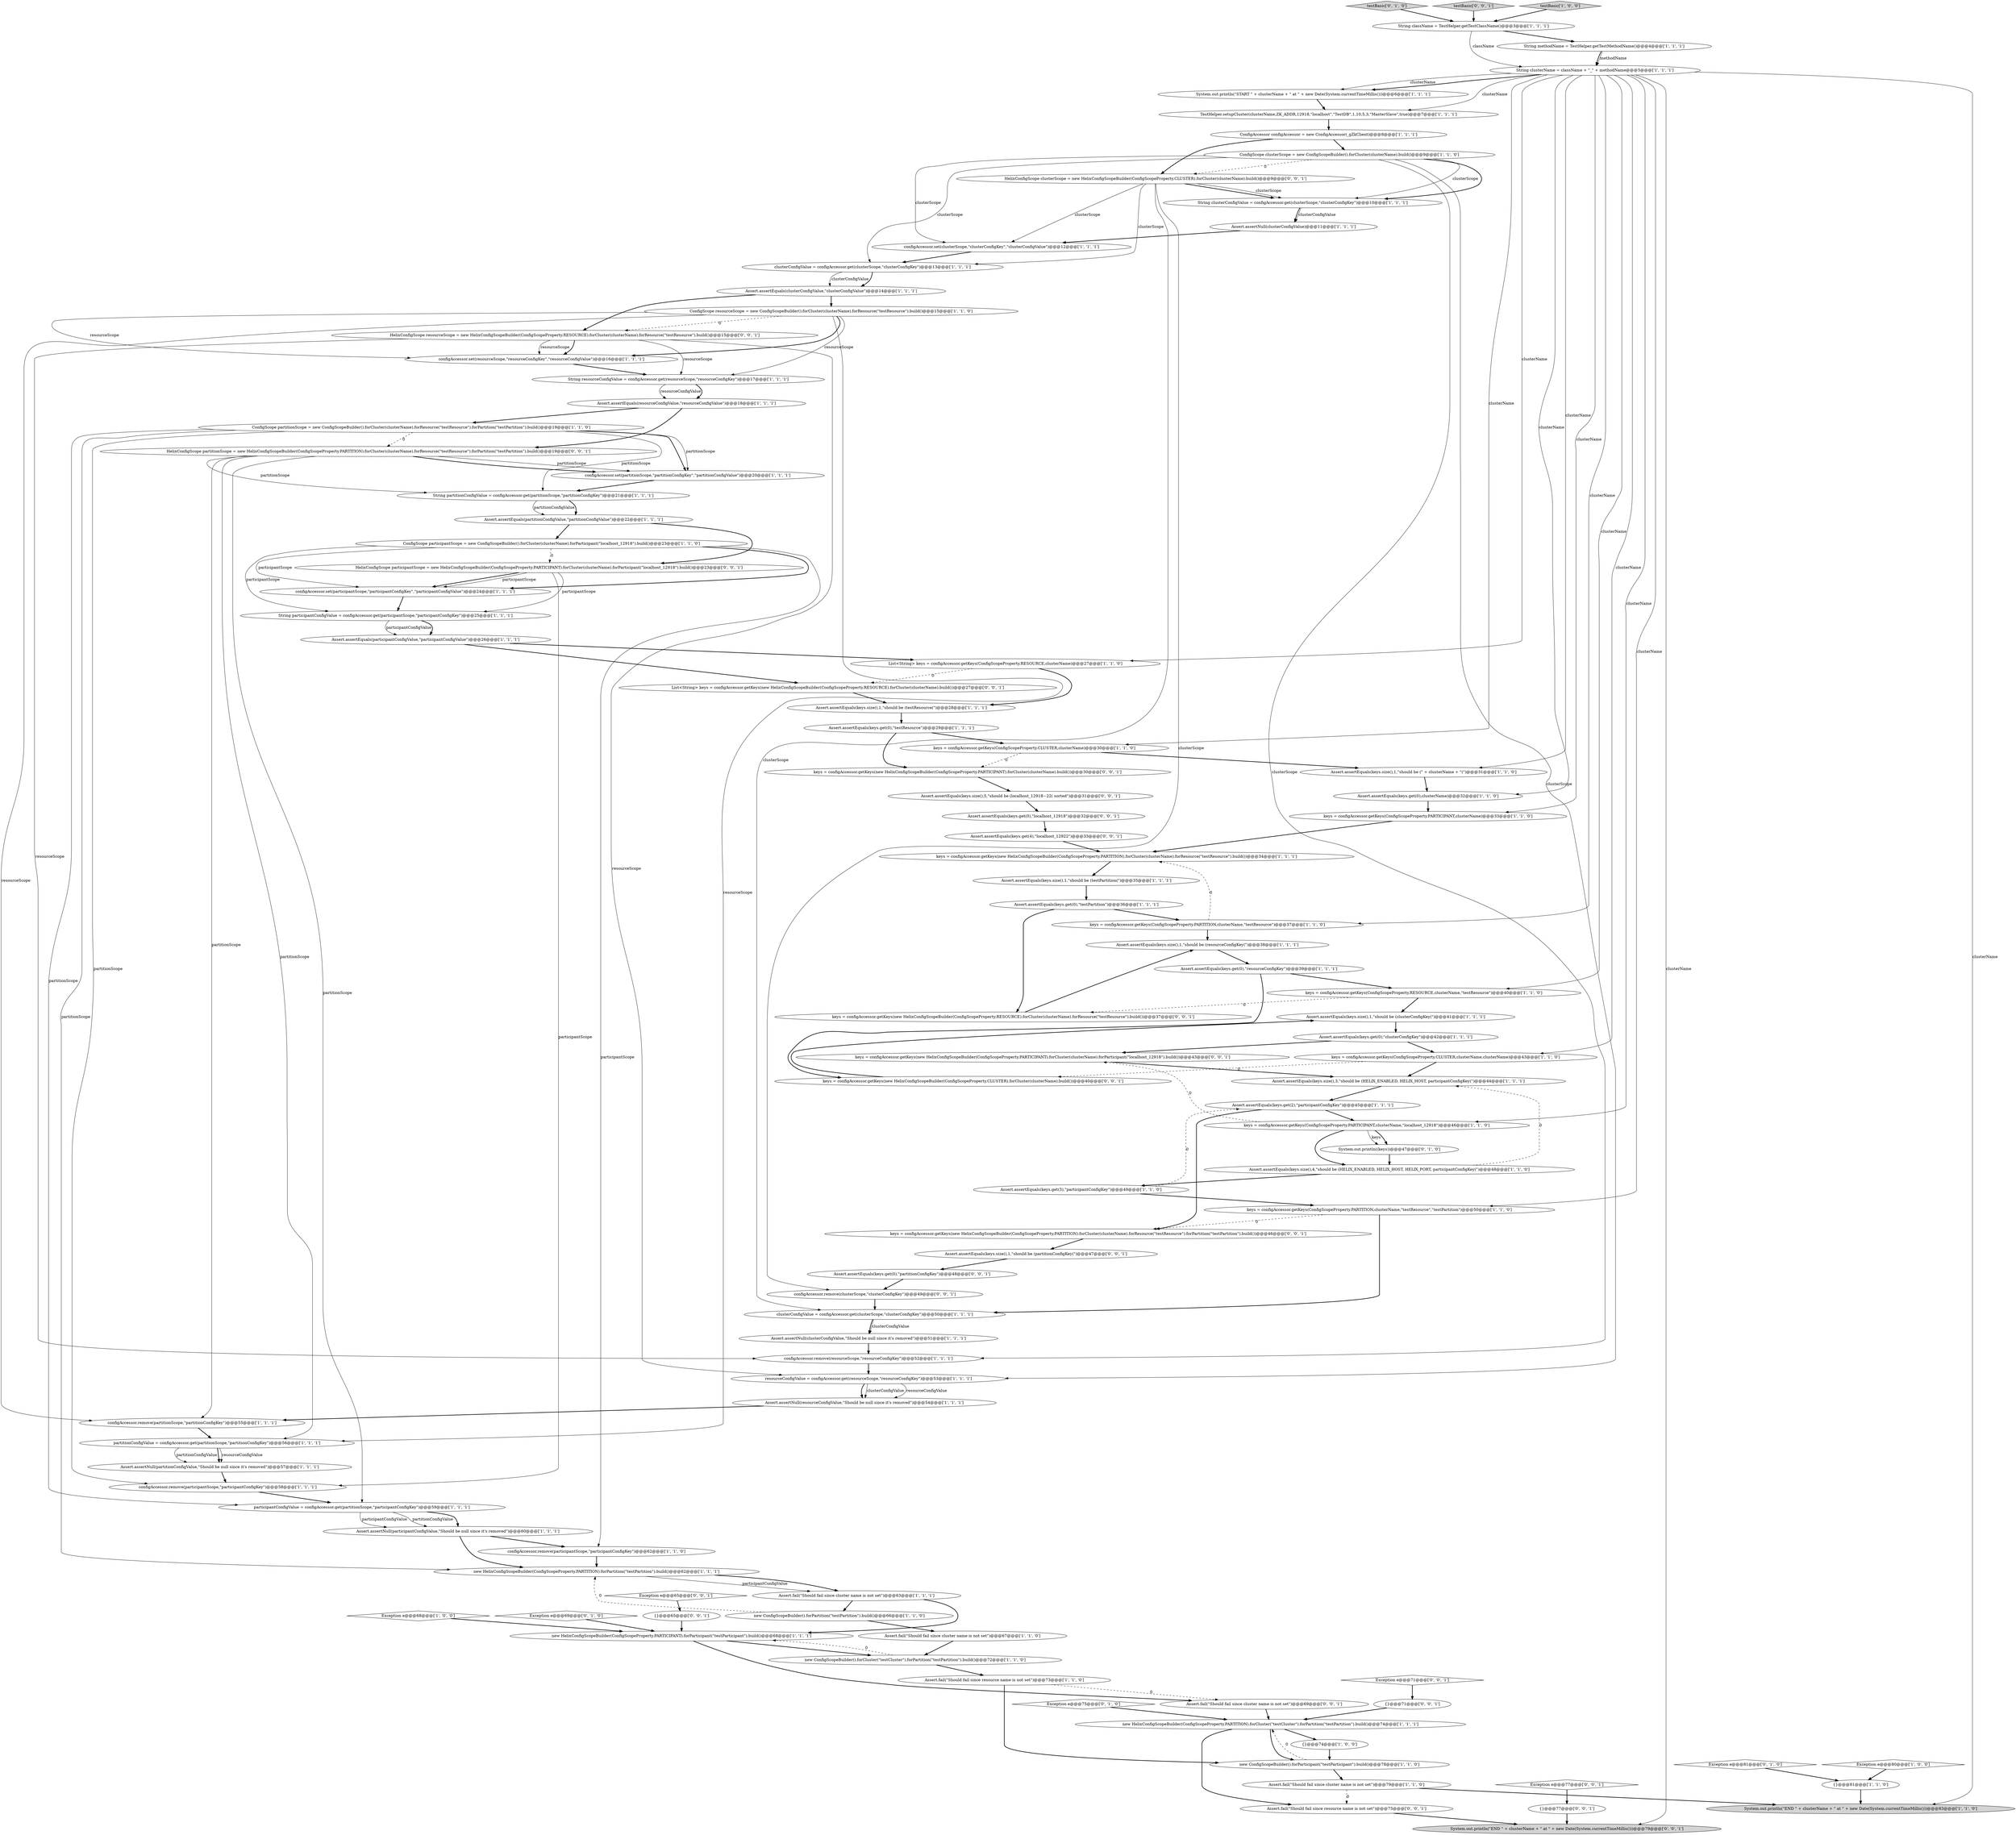 digraph {
80 [style = filled, label = "List<String> keys = configAccessor.getKeys(new HelixConfigScopeBuilder(ConfigScopeProperty.RESOURCE).forCluster(clusterName).build())@@@27@@@['0', '0', '1']", fillcolor = white, shape = ellipse image = "AAA0AAABBB3BBB"];
9 [style = filled, label = "new ConfigScopeBuilder().forParticipant(\"testParticipant\").build()@@@78@@@['1', '1', '0']", fillcolor = white, shape = ellipse image = "AAA0AAABBB1BBB"];
7 [style = filled, label = "Exception e@@@68@@@['1', '0', '0']", fillcolor = white, shape = diamond image = "AAA0AAABBB1BBB"];
54 [style = filled, label = "Assert.assertEquals(participantConfigValue,\"participantConfigValue\")@@@26@@@['1', '1', '1']", fillcolor = white, shape = ellipse image = "AAA0AAABBB1BBB"];
46 [style = filled, label = "new HelixConfigScopeBuilder(ConfigScopeProperty.PARTITION).forPartition(\"testPartition\").build()@@@62@@@['1', '1', '1']", fillcolor = white, shape = ellipse image = "AAA0AAABBB1BBB"];
85 [style = filled, label = "HelixConfigScope resourceScope = new HelixConfigScopeBuilder(ConfigScopeProperty.RESOURCE).forCluster(clusterName).forResource(\"testResource\").build()@@@15@@@['0', '0', '1']", fillcolor = white, shape = ellipse image = "AAA0AAABBB3BBB"];
52 [style = filled, label = "configAccessor.set(clusterScope,\"clusterConfigKey\",\"clusterConfigValue\")@@@12@@@['1', '1', '1']", fillcolor = white, shape = ellipse image = "AAA0AAABBB1BBB"];
82 [style = filled, label = "Assert.fail(\"Should fail since resource name is not set\")@@@75@@@['0', '0', '1']", fillcolor = white, shape = ellipse image = "AAA0AAABBB3BBB"];
76 [style = filled, label = "testBasic['0', '1', '0']", fillcolor = lightgray, shape = diamond image = "AAA0AAABBB2BBB"];
86 [style = filled, label = "Assert.assertEquals(keys.get(0),\"partitionConfigKey\")@@@48@@@['0', '0', '1']", fillcolor = white, shape = ellipse image = "AAA0AAABBB3BBB"];
10 [style = filled, label = "Assert.assertEquals(keys.get(0),\"testPartition\")@@@36@@@['1', '1', '1']", fillcolor = white, shape = ellipse image = "AAA0AAABBB1BBB"];
72 [style = filled, label = "Assert.assertEquals(clusterConfigValue,\"clusterConfigValue\")@@@14@@@['1', '1', '1']", fillcolor = white, shape = ellipse image = "AAA0AAABBB1BBB"];
98 [style = filled, label = "Assert.assertEquals(keys.get(4),\"localhost_12922\")@@@33@@@['0', '0', '1']", fillcolor = white, shape = ellipse image = "AAA0AAABBB3BBB"];
43 [style = filled, label = "resourceConfigValue = configAccessor.get(resourceScope,\"resourceConfigKey\")@@@53@@@['1', '1', '1']", fillcolor = white, shape = ellipse image = "AAA0AAABBB1BBB"];
75 [style = filled, label = "Exception e@@@69@@@['0', '1', '0']", fillcolor = white, shape = diamond image = "AAA0AAABBB2BBB"];
19 [style = filled, label = "Assert.assertNull(participantConfigValue,\"Should be null since it's removed\")@@@60@@@['1', '1', '1']", fillcolor = white, shape = ellipse image = "AAA0AAABBB1BBB"];
21 [style = filled, label = "String className = TestHelper.getTestClassName()@@@3@@@['1', '1', '1']", fillcolor = white, shape = ellipse image = "AAA0AAABBB1BBB"];
16 [style = filled, label = "String partitionConfigValue = configAccessor.get(partitionScope,\"partitionConfigKey\")@@@21@@@['1', '1', '1']", fillcolor = white, shape = ellipse image = "AAA0AAABBB1BBB"];
61 [style = filled, label = "Assert.fail(\"Should fail since cluster name is not set\")@@@63@@@['1', '1', '1']", fillcolor = white, shape = ellipse image = "AAA0AAABBB1BBB"];
5 [style = filled, label = "{}@@@81@@@['1', '1', '0']", fillcolor = white, shape = ellipse image = "AAA0AAABBB1BBB"];
2 [style = filled, label = "configAccessor.remove(partitionScope,\"partitionConfigKey\")@@@55@@@['1', '1', '1']", fillcolor = white, shape = ellipse image = "AAA0AAABBB1BBB"];
25 [style = filled, label = "Assert.assertEquals(keys.size(),1,\"should be (resourceConfigKey(\")@@@38@@@['1', '1', '1']", fillcolor = white, shape = ellipse image = "AAA0AAABBB1BBB"];
31 [style = filled, label = "configAccessor.remove(participantScope,\"participantConfigKey\")@@@58@@@['1', '1', '1']", fillcolor = white, shape = ellipse image = "AAA0AAABBB1BBB"];
56 [style = filled, label = "Assert.assertEquals(keys.size(),1,\"should be (testResource(\")@@@28@@@['1', '1', '1']", fillcolor = white, shape = ellipse image = "AAA0AAABBB1BBB"];
70 [style = filled, label = "Assert.assertEquals(keys.get(2),\"participantConfigKey\")@@@45@@@['1', '1', '1']", fillcolor = white, shape = ellipse image = "AAA0AAABBB1BBB"];
37 [style = filled, label = "participantConfigValue = configAccessor.get(partitionScope,\"participantConfigKey\")@@@59@@@['1', '1', '1']", fillcolor = white, shape = ellipse image = "AAA0AAABBB1BBB"];
1 [style = filled, label = "Assert.assertNull(resourceConfigValue,\"Should be null since it's removed\")@@@54@@@['1', '1', '1']", fillcolor = white, shape = ellipse image = "AAA0AAABBB1BBB"];
57 [style = filled, label = "keys = configAccessor.getKeys(new HelixConfigScopeBuilder(ConfigScopeProperty.PARTITION).forCluster(clusterName).forResource(\"testResource\").build())@@@34@@@['1', '1', '1']", fillcolor = white, shape = ellipse image = "AAA0AAABBB1BBB"];
99 [style = filled, label = "keys = configAccessor.getKeys(new HelixConfigScopeBuilder(ConfigScopeProperty.PARTICIPANT).forCluster(clusterName).forParticipant(\"localhost_12918\").build())@@@43@@@['0', '0', '1']", fillcolor = white, shape = ellipse image = "AAA0AAABBB3BBB"];
36 [style = filled, label = "Assert.assertEquals(keys.get(3),\"participantConfigKey\")@@@49@@@['1', '1', '0']", fillcolor = white, shape = ellipse image = "AAA0AAABBB1BBB"];
29 [style = filled, label = "configAccessor.remove(participantScope,\"participantConfigKey\")@@@62@@@['1', '1', '0']", fillcolor = white, shape = ellipse image = "AAA0AAABBB1BBB"];
44 [style = filled, label = "clusterConfigValue = configAccessor.get(clusterScope,\"clusterConfigKey\")@@@13@@@['1', '1', '1']", fillcolor = white, shape = ellipse image = "AAA0AAABBB1BBB"];
11 [style = filled, label = "Assert.assertEquals(partitionConfigValue,\"partitionConfigValue\")@@@22@@@['1', '1', '1']", fillcolor = white, shape = ellipse image = "AAA0AAABBB1BBB"];
96 [style = filled, label = "{}@@@77@@@['0', '0', '1']", fillcolor = white, shape = ellipse image = "AAA0AAABBB3BBB"];
65 [style = filled, label = "System.out.println(\"START \" + clusterName + \" at \" + new Date(System.currentTimeMillis()))@@@6@@@['1', '1', '1']", fillcolor = white, shape = ellipse image = "AAA0AAABBB1BBB"];
26 [style = filled, label = "Assert.assertEquals(keys.size(),1,\"should be (clusterConfigKey(\")@@@41@@@['1', '1', '1']", fillcolor = white, shape = ellipse image = "AAA0AAABBB1BBB"];
47 [style = filled, label = "Assert.assertNull(clusterConfigValue)@@@11@@@['1', '1', '1']", fillcolor = white, shape = ellipse image = "AAA0AAABBB1BBB"];
45 [style = filled, label = "ConfigScope partitionScope = new ConfigScopeBuilder().forCluster(clusterName).forResource(\"testResource\").forPartition(\"testPartition\").build()@@@19@@@['1', '1', '0']", fillcolor = white, shape = ellipse image = "AAA0AAABBB1BBB"];
69 [style = filled, label = "ConfigScope participantScope = new ConfigScopeBuilder().forCluster(clusterName).forParticipant(\"localhost_12918\").build()@@@23@@@['1', '1', '0']", fillcolor = white, shape = ellipse image = "AAA0AAABBB1BBB"];
92 [style = filled, label = "testBasic['0', '0', '1']", fillcolor = lightgray, shape = diamond image = "AAA0AAABBB3BBB"];
95 [style = filled, label = "Assert.fail(\"Should fail since cluster name is not set\")@@@69@@@['0', '0', '1']", fillcolor = white, shape = ellipse image = "AAA0AAABBB3BBB"];
102 [style = filled, label = "Assert.assertEquals(keys.size(),1,\"should be (partitionConfigKey(\")@@@47@@@['0', '0', '1']", fillcolor = white, shape = ellipse image = "AAA0AAABBB3BBB"];
81 [style = filled, label = "keys = configAccessor.getKeys(new HelixConfigScopeBuilder(ConfigScopeProperty.PARTICIPANT).forCluster(clusterName).build())@@@30@@@['0', '0', '1']", fillcolor = white, shape = ellipse image = "AAA0AAABBB3BBB"];
12 [style = filled, label = "{}@@@74@@@['1', '0', '0']", fillcolor = white, shape = ellipse image = "AAA0AAABBB1BBB"];
71 [style = filled, label = "Assert.assertEquals(keys.get(0),clusterName)@@@32@@@['1', '1', '0']", fillcolor = white, shape = ellipse image = "AAA0AAABBB1BBB"];
74 [style = filled, label = "keys = configAccessor.getKeys(ConfigScopeProperty.PARTICIPANT,clusterName,\"localhost_12918\")@@@46@@@['1', '1', '0']", fillcolor = white, shape = ellipse image = "AAA0AAABBB1BBB"];
32 [style = filled, label = "Assert.assertEquals(keys.size(),4,\"should be (HELIX_ENABLED, HELIX_HOST, HELIX_PORT, participantConfigKey(\")@@@48@@@['1', '1', '0']", fillcolor = white, shape = ellipse image = "AAA0AAABBB1BBB"];
66 [style = filled, label = "partitionConfigValue = configAccessor.get(partitionScope,\"partitionConfigKey\")@@@56@@@['1', '1', '1']", fillcolor = white, shape = ellipse image = "AAA0AAABBB1BBB"];
14 [style = filled, label = "Assert.assertEquals(keys.get(0),\"resourceConfigKey\")@@@39@@@['1', '1', '1']", fillcolor = white, shape = ellipse image = "AAA0AAABBB1BBB"];
39 [style = filled, label = "new ConfigScopeBuilder().forCluster(\"testCluster\").forPartition(\"testPartition\").build()@@@72@@@['1', '1', '0']", fillcolor = white, shape = ellipse image = "AAA0AAABBB1BBB"];
79 [style = filled, label = "Exception e@@@75@@@['0', '1', '0']", fillcolor = white, shape = diamond image = "AAA0AAABBB2BBB"];
34 [style = filled, label = "String resourceConfigValue = configAccessor.get(resourceScope,\"resourceConfigKey\")@@@17@@@['1', '1', '1']", fillcolor = white, shape = ellipse image = "AAA0AAABBB1BBB"];
97 [style = filled, label = "HelixConfigScope partitionScope = new HelixConfigScopeBuilder(ConfigScopeProperty.PARTITION).forCluster(clusterName).forResource(\"testResource\").forPartition(\"testPartition\").build()@@@19@@@['0', '0', '1']", fillcolor = white, shape = ellipse image = "AAA0AAABBB3BBB"];
6 [style = filled, label = "String participantConfigValue = configAccessor.get(participantScope,\"participantConfigKey\")@@@25@@@['1', '1', '1']", fillcolor = white, shape = ellipse image = "AAA0AAABBB1BBB"];
51 [style = filled, label = "configAccessor.set(participantScope,\"participantConfigKey\",\"participantConfigValue\")@@@24@@@['1', '1', '1']", fillcolor = white, shape = ellipse image = "AAA0AAABBB1BBB"];
60 [style = filled, label = "new HelixConfigScopeBuilder(ConfigScopeProperty.PARTICIPANT).forParticipant(\"testParticipant\").build()@@@68@@@['1', '1', '1']", fillcolor = white, shape = ellipse image = "AAA0AAABBB1BBB"];
17 [style = filled, label = "Assert.fail(\"Should fail since cluster name is not set\")@@@79@@@['1', '1', '0']", fillcolor = white, shape = ellipse image = "AAA0AAABBB1BBB"];
27 [style = filled, label = "Assert.fail(\"Should fail since resource name is not set\")@@@73@@@['1', '1', '0']", fillcolor = white, shape = ellipse image = "AAA0AAABBB1BBB"];
63 [style = filled, label = "clusterConfigValue = configAccessor.get(clusterScope,\"clusterConfigKey\")@@@50@@@['1', '1', '1']", fillcolor = white, shape = ellipse image = "AAA0AAABBB1BBB"];
105 [style = filled, label = "{}@@@65@@@['0', '0', '1']", fillcolor = white, shape = ellipse image = "AAA0AAABBB3BBB"];
83 [style = filled, label = "System.out.println(\"END \" + clusterName + \" at \" + new Date(System.currentTimeMillis()))@@@79@@@['0', '0', '1']", fillcolor = lightgray, shape = ellipse image = "AAA0AAABBB3BBB"];
55 [style = filled, label = "Assert.assertNull(clusterConfigValue,\"Should be null since it's removed\")@@@51@@@['1', '1', '1']", fillcolor = white, shape = ellipse image = "AAA0AAABBB1BBB"];
20 [style = filled, label = "Assert.assertEquals(keys.size(),1,\"should be (testPartition(\")@@@35@@@['1', '1', '1']", fillcolor = white, shape = ellipse image = "AAA0AAABBB1BBB"];
40 [style = filled, label = "String clusterName = className + \"_\" + methodName@@@5@@@['1', '1', '1']", fillcolor = white, shape = ellipse image = "AAA0AAABBB1BBB"];
77 [style = filled, label = "Exception e@@@81@@@['0', '1', '0']", fillcolor = white, shape = diamond image = "AAA0AAABBB2BBB"];
48 [style = filled, label = "keys = configAccessor.getKeys(ConfigScopeProperty.CLUSTER,clusterName)@@@30@@@['1', '1', '0']", fillcolor = white, shape = ellipse image = "AAA0AAABBB1BBB"];
8 [style = filled, label = "keys = configAccessor.getKeys(ConfigScopeProperty.RESOURCE,clusterName,\"testResource\")@@@40@@@['1', '1', '0']", fillcolor = white, shape = ellipse image = "AAA0AAABBB1BBB"];
4 [style = filled, label = "keys = configAccessor.getKeys(ConfigScopeProperty.PARTITION,clusterName,\"testResource\")@@@37@@@['1', '1', '0']", fillcolor = white, shape = ellipse image = "AAA0AAABBB1BBB"];
13 [style = filled, label = "String methodName = TestHelper.getTestMethodName()@@@4@@@['1', '1', '1']", fillcolor = white, shape = ellipse image = "AAA0AAABBB1BBB"];
35 [style = filled, label = "keys = configAccessor.getKeys(ConfigScopeProperty.PARTITION,clusterName,\"testResource\",\"testPartition\")@@@50@@@['1', '1', '0']", fillcolor = white, shape = ellipse image = "AAA0AAABBB1BBB"];
38 [style = filled, label = "new ConfigScopeBuilder().forPartition(\"testPartition\").build()@@@66@@@['1', '1', '0']", fillcolor = white, shape = ellipse image = "AAA0AAABBB1BBB"];
68 [style = filled, label = "configAccessor.set(resourceScope,\"resourceConfigKey\",\"resourceConfigValue\")@@@16@@@['1', '1', '1']", fillcolor = white, shape = ellipse image = "AAA0AAABBB1BBB"];
18 [style = filled, label = "keys = configAccessor.getKeys(ConfigScopeProperty.PARTICIPANT,clusterName)@@@33@@@['1', '1', '0']", fillcolor = white, shape = ellipse image = "AAA0AAABBB1BBB"];
91 [style = filled, label = "{}@@@71@@@['0', '0', '1']", fillcolor = white, shape = ellipse image = "AAA0AAABBB3BBB"];
0 [style = filled, label = "ConfigAccessor configAccessor = new ConfigAccessor(_gZkClient)@@@8@@@['1', '1', '1']", fillcolor = white, shape = ellipse image = "AAA0AAABBB1BBB"];
15 [style = filled, label = "Assert.assertEquals(keys.size(),3,\"should be (HELIX_ENABLED, HELIX_HOST, participantConfigKey(\")@@@44@@@['1', '1', '1']", fillcolor = white, shape = ellipse image = "AAA0AAABBB1BBB"];
90 [style = filled, label = "HelixConfigScope clusterScope = new HelixConfigScopeBuilder(ConfigScopeProperty.CLUSTER).forCluster(clusterName).build()@@@9@@@['0', '0', '1']", fillcolor = white, shape = ellipse image = "AAA0AAABBB3BBB"];
50 [style = filled, label = "Assert.assertEquals(keys.get(0),\"testResource\")@@@29@@@['1', '1', '1']", fillcolor = white, shape = ellipse image = "AAA0AAABBB1BBB"];
62 [style = filled, label = "Assert.assertEquals(resourceConfigValue,\"resourceConfigValue\")@@@18@@@['1', '1', '1']", fillcolor = white, shape = ellipse image = "AAA0AAABBB1BBB"];
104 [style = filled, label = "Assert.assertEquals(keys.get(0),\"localhost_12918\")@@@32@@@['0', '0', '1']", fillcolor = white, shape = ellipse image = "AAA0AAABBB3BBB"];
3 [style = filled, label = "Exception e@@@80@@@['1', '0', '0']", fillcolor = white, shape = diamond image = "AAA0AAABBB1BBB"];
64 [style = filled, label = "configAccessor.remove(resourceScope,\"resourceConfigKey\")@@@52@@@['1', '1', '1']", fillcolor = white, shape = ellipse image = "AAA0AAABBB1BBB"];
30 [style = filled, label = "ConfigScope clusterScope = new ConfigScopeBuilder().forCluster(clusterName).build()@@@9@@@['1', '1', '0']", fillcolor = white, shape = ellipse image = "AAA0AAABBB1BBB"];
49 [style = filled, label = "new HelixConfigScopeBuilder(ConfigScopeProperty.PARTITION).forCluster(\"testCluster\").forPartition(\"testPartition\").build()@@@74@@@['1', '1', '1']", fillcolor = white, shape = ellipse image = "AAA0AAABBB1BBB"];
53 [style = filled, label = "Assert.assertNull(partitionConfigValue,\"Should be null since it's removed\")@@@57@@@['1', '1', '1']", fillcolor = white, shape = ellipse image = "AAA0AAABBB1BBB"];
89 [style = filled, label = "HelixConfigScope participantScope = new HelixConfigScopeBuilder(ConfigScopeProperty.PARTICIPANT).forCluster(clusterName).forParticipant(\"localhost_12918\").build()@@@23@@@['0', '0', '1']", fillcolor = white, shape = ellipse image = "AAA0AAABBB3BBB"];
103 [style = filled, label = "configAccessor.remove(clusterScope,\"clusterConfigKey\")@@@49@@@['0', '0', '1']", fillcolor = white, shape = ellipse image = "AAA0AAABBB3BBB"];
28 [style = filled, label = "System.out.println(\"END \" + clusterName + \" at \" + new Date(System.currentTimeMillis()))@@@83@@@['1', '1', '0']", fillcolor = lightgray, shape = ellipse image = "AAA0AAABBB1BBB"];
88 [style = filled, label = "Exception e@@@65@@@['0', '0', '1']", fillcolor = white, shape = diamond image = "AAA0AAABBB3BBB"];
67 [style = filled, label = "TestHelper.setupCluster(clusterName,ZK_ADDR,12918,\"localhost\",\"TestDB\",1,10,5,3,\"MasterSlave\",true)@@@7@@@['1', '1', '1']", fillcolor = white, shape = ellipse image = "AAA0AAABBB1BBB"];
101 [style = filled, label = "Exception e@@@77@@@['0', '0', '1']", fillcolor = white, shape = diamond image = "AAA0AAABBB3BBB"];
22 [style = filled, label = "configAccessor.set(partitionScope,\"partitionConfigKey\",\"partitionConfigValue\")@@@20@@@['1', '1', '1']", fillcolor = white, shape = ellipse image = "AAA0AAABBB1BBB"];
33 [style = filled, label = "testBasic['1', '0', '0']", fillcolor = lightgray, shape = diamond image = "AAA0AAABBB1BBB"];
87 [style = filled, label = "Exception e@@@71@@@['0', '0', '1']", fillcolor = white, shape = diamond image = "AAA0AAABBB3BBB"];
93 [style = filled, label = "keys = configAccessor.getKeys(new HelixConfigScopeBuilder(ConfigScopeProperty.PARTITION).forCluster(clusterName).forResource(\"testResource\").forPartition(\"testPartition\").build())@@@46@@@['0', '0', '1']", fillcolor = white, shape = ellipse image = "AAA0AAABBB3BBB"];
100 [style = filled, label = "Assert.assertEquals(keys.size(),5,\"should be (localhost_12918~22( sorted\")@@@31@@@['0', '0', '1']", fillcolor = white, shape = ellipse image = "AAA0AAABBB3BBB"];
78 [style = filled, label = "System.out.println((keys))@@@47@@@['0', '1', '0']", fillcolor = white, shape = ellipse image = "AAA1AAABBB2BBB"];
94 [style = filled, label = "keys = configAccessor.getKeys(new HelixConfigScopeBuilder(ConfigScopeProperty.CLUSTER).forCluster(clusterName).build())@@@40@@@['0', '0', '1']", fillcolor = white, shape = ellipse image = "AAA0AAABBB3BBB"];
24 [style = filled, label = "String clusterConfigValue = configAccessor.get(clusterScope,\"clusterConfigKey\")@@@10@@@['1', '1', '1']", fillcolor = white, shape = ellipse image = "AAA0AAABBB1BBB"];
23 [style = filled, label = "List<String> keys = configAccessor.getKeys(ConfigScopeProperty.RESOURCE,clusterName)@@@27@@@['1', '1', '0']", fillcolor = white, shape = ellipse image = "AAA0AAABBB1BBB"];
84 [style = filled, label = "keys = configAccessor.getKeys(new HelixConfigScopeBuilder(ConfigScopeProperty.RESOURCE).forCluster(clusterName).forResource(\"testResource\").build())@@@37@@@['0', '0', '1']", fillcolor = white, shape = ellipse image = "AAA0AAABBB3BBB"];
58 [style = filled, label = "keys = configAccessor.getKeys(ConfigScopeProperty.CLUSTER,clusterName,clusterName)@@@43@@@['1', '1', '0']", fillcolor = white, shape = ellipse image = "AAA0AAABBB1BBB"];
42 [style = filled, label = "ConfigScope resourceScope = new ConfigScopeBuilder().forCluster(clusterName).forResource(\"testResource\").build()@@@15@@@['1', '1', '0']", fillcolor = white, shape = ellipse image = "AAA0AAABBB1BBB"];
41 [style = filled, label = "Assert.assertEquals(keys.get(0),\"clusterConfigKey\")@@@42@@@['1', '1', '1']", fillcolor = white, shape = ellipse image = "AAA0AAABBB1BBB"];
59 [style = filled, label = "Assert.assertEquals(keys.size(),1,\"should be (\" + clusterName + \"(\")@@@31@@@['1', '1', '0']", fillcolor = white, shape = ellipse image = "AAA0AAABBB1BBB"];
73 [style = filled, label = "Assert.fail(\"Should fail since cluster name is not set\")@@@67@@@['1', '1', '0']", fillcolor = white, shape = ellipse image = "AAA0AAABBB1BBB"];
30->64 [style = solid, label="clusterScope"];
97->22 [style = bold, label=""];
96->83 [style = bold, label=""];
24->47 [style = bold, label=""];
20->10 [style = bold, label=""];
40->18 [style = solid, label="clusterName"];
85->43 [style = solid, label="resourceScope"];
40->67 [style = solid, label="clusterName"];
81->100 [style = bold, label=""];
11->89 [style = bold, label=""];
100->104 [style = bold, label=""];
104->98 [style = bold, label=""];
34->62 [style = solid, label="resourceConfigValue"];
39->27 [style = bold, label=""];
41->99 [style = bold, label=""];
6->54 [style = solid, label="participantConfigValue"];
52->44 [style = bold, label=""];
51->6 [style = bold, label=""];
75->60 [style = bold, label=""];
32->15 [style = dashed, label="0"];
97->2 [style = solid, label="partitionScope"];
53->31 [style = bold, label=""];
42->34 [style = solid, label="resourceScope"];
33->21 [style = bold, label=""];
65->67 [style = bold, label=""];
24->47 [style = solid, label="clusterConfigValue"];
37->19 [style = bold, label=""];
19->29 [style = bold, label=""];
97->16 [style = solid, label="partitionScope"];
63->55 [style = bold, label=""];
11->69 [style = bold, label=""];
9->17 [style = bold, label=""];
0->90 [style = bold, label=""];
40->48 [style = solid, label="clusterName"];
89->51 [style = bold, label=""];
14->94 [style = bold, label=""];
70->93 [style = bold, label=""];
14->8 [style = bold, label=""];
101->96 [style = bold, label=""];
38->73 [style = bold, label=""];
66->53 [style = bold, label=""];
35->93 [style = dashed, label="0"];
74->99 [style = dashed, label="0"];
72->85 [style = bold, label=""];
97->22 [style = solid, label="partitionScope"];
5->28 [style = bold, label=""];
74->32 [style = bold, label=""];
19->46 [style = bold, label=""];
17->82 [style = dashed, label="0"];
23->56 [style = bold, label=""];
94->26 [style = bold, label=""];
36->35 [style = bold, label=""];
1->2 [style = bold, label=""];
69->51 [style = solid, label="participantScope"];
16->11 [style = solid, label="partitionConfigValue"];
89->51 [style = solid, label="participantScope"];
39->60 [style = dashed, label="0"];
49->9 [style = bold, label=""];
60->39 [style = bold, label=""];
89->6 [style = solid, label="participantScope"];
64->43 [style = bold, label=""];
41->58 [style = bold, label=""];
69->6 [style = solid, label="participantScope"];
40->83 [style = solid, label="clusterName"];
42->68 [style = solid, label="resourceScope"];
31->37 [style = bold, label=""];
74->78 [style = solid, label="keys"];
69->29 [style = solid, label="participantScope"];
35->63 [style = bold, label=""];
68->34 [style = bold, label=""];
8->26 [style = bold, label=""];
90->24 [style = bold, label=""];
30->44 [style = solid, label="clusterScope"];
86->103 [style = bold, label=""];
23->80 [style = dashed, label="0"];
25->14 [style = bold, label=""];
79->49 [style = bold, label=""];
61->60 [style = bold, label=""];
89->31 [style = solid, label="participantScope"];
84->25 [style = bold, label=""];
69->51 [style = bold, label=""];
58->94 [style = dashed, label="0"];
71->18 [style = bold, label=""];
40->59 [style = solid, label="clusterName"];
40->65 [style = solid, label="clusterName"];
42->68 [style = bold, label=""];
91->49 [style = bold, label=""];
12->9 [style = bold, label=""];
13->40 [style = solid, label="methodName"];
30->43 [style = solid, label="clusterScope"];
45->46 [style = solid, label="partitionScope"];
10->4 [style = bold, label=""];
8->84 [style = dashed, label="0"];
50->81 [style = bold, label=""];
85->68 [style = bold, label=""];
30->24 [style = solid, label="clusterScope"];
55->64 [style = bold, label=""];
43->1 [style = bold, label=""];
30->52 [style = solid, label="clusterScope"];
6->54 [style = bold, label=""];
48->81 [style = dashed, label="0"];
66->53 [style = solid, label="resourceConfigValue"];
99->15 [style = bold, label=""];
26->41 [style = bold, label=""];
40->8 [style = solid, label="clusterName"];
54->80 [style = bold, label=""];
82->83 [style = bold, label=""];
43->1 [style = solid, label="clusterConfigValue"];
9->49 [style = dashed, label="0"];
59->71 [style = bold, label=""];
90->103 [style = solid, label="clusterScope"];
93->102 [style = bold, label=""];
21->13 [style = bold, label=""];
98->57 [style = bold, label=""];
60->95 [style = bold, label=""];
57->20 [style = bold, label=""];
42->85 [style = dashed, label="0"];
40->58 [style = solid, label="clusterName"];
95->49 [style = bold, label=""];
74->78 [style = bold, label=""];
103->63 [style = bold, label=""];
15->70 [style = bold, label=""];
67->0 [style = bold, label=""];
4->25 [style = bold, label=""];
22->16 [style = bold, label=""];
44->72 [style = solid, label="clusterConfigValue"];
44->72 [style = bold, label=""];
27->9 [style = bold, label=""];
73->39 [style = bold, label=""];
45->16 [style = solid, label="partitionScope"];
30->90 [style = dashed, label="0"];
69->89 [style = dashed, label="0"];
76->21 [style = bold, label=""];
92->21 [style = bold, label=""];
46->61 [style = solid, label="participantConfigValue"];
45->37 [style = solid, label="partitionScope"];
43->1 [style = solid, label="resourceConfigValue"];
36->70 [style = dashed, label="0"];
48->59 [style = bold, label=""];
40->4 [style = solid, label="clusterName"];
88->105 [style = bold, label=""];
47->52 [style = bold, label=""];
70->74 [style = bold, label=""];
45->31 [style = solid, label="partitionScope"];
37->19 [style = solid, label="participantConfigValue"];
85->34 [style = solid, label="resourceScope"];
63->55 [style = solid, label="clusterConfigValue"];
45->22 [style = bold, label=""];
0->30 [style = bold, label=""];
105->60 [style = bold, label=""];
46->61 [style = bold, label=""];
40->65 [style = bold, label=""];
16->11 [style = bold, label=""];
40->74 [style = solid, label="clusterName"];
90->44 [style = solid, label="clusterScope"];
4->57 [style = dashed, label="0"];
85->68 [style = solid, label="resourceScope"];
56->50 [style = bold, label=""];
29->46 [style = bold, label=""];
80->56 [style = bold, label=""];
85->64 [style = solid, label="resourceScope"];
45->22 [style = solid, label="partitionScope"];
42->66 [style = solid, label="resourceScope"];
2->66 [style = bold, label=""];
21->40 [style = solid, label="className"];
90->24 [style = solid, label="clusterScope"];
90->52 [style = solid, label="clusterScope"];
58->15 [style = bold, label=""];
102->86 [style = bold, label=""];
66->53 [style = solid, label="partitionConfigValue"];
78->32 [style = bold, label=""];
34->62 [style = bold, label=""];
77->5 [style = bold, label=""];
10->84 [style = bold, label=""];
50->48 [style = bold, label=""];
40->28 [style = solid, label="clusterName"];
40->71 [style = solid, label="clusterName"];
90->63 [style = solid, label="clusterScope"];
13->40 [style = bold, label=""];
45->97 [style = dashed, label="0"];
7->60 [style = bold, label=""];
3->5 [style = bold, label=""];
62->45 [style = bold, label=""];
62->97 [style = bold, label=""];
32->36 [style = bold, label=""];
27->95 [style = dashed, label="0"];
87->91 [style = bold, label=""];
54->23 [style = bold, label=""];
42->2 [style = solid, label="resourceScope"];
38->46 [style = dashed, label="0"];
17->28 [style = bold, label=""];
49->82 [style = bold, label=""];
40->23 [style = solid, label="clusterName"];
97->37 [style = solid, label="partitionScope"];
18->57 [style = bold, label=""];
37->19 [style = solid, label="partitionConfigValue"];
40->35 [style = solid, label="clusterName"];
61->38 [style = bold, label=""];
49->12 [style = bold, label=""];
30->24 [style = bold, label=""];
97->66 [style = solid, label="partitionScope"];
72->42 [style = bold, label=""];
}
